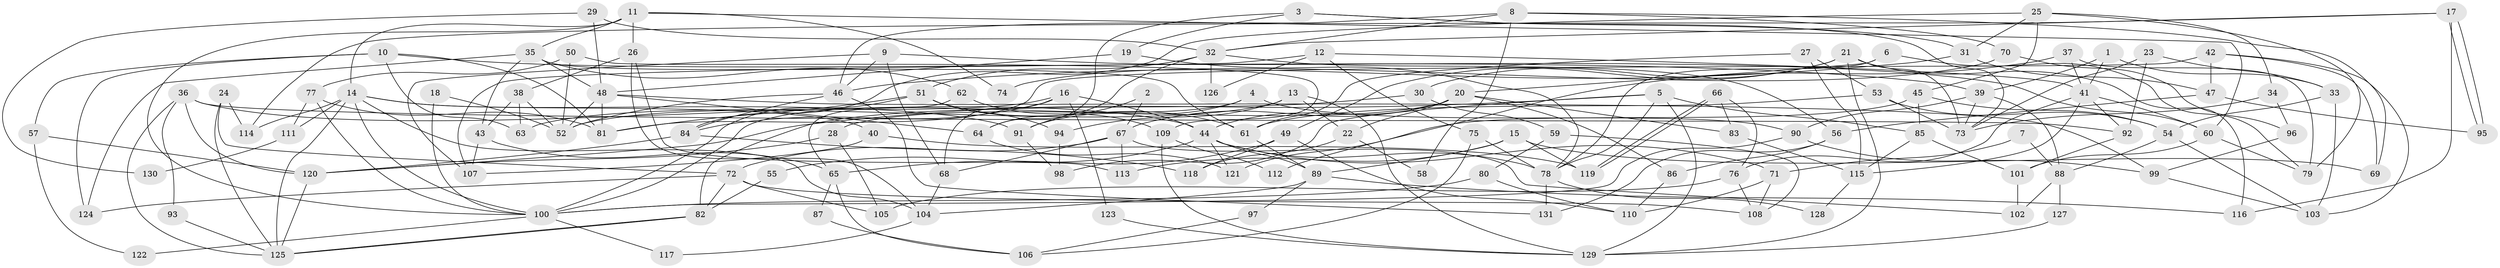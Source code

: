 // coarse degree distribution, {3: 0.11538461538461539, 6: 0.07692307692307693, 7: 0.1346153846153846, 4: 0.19230769230769232, 1: 0.038461538461538464, 8: 0.07692307692307693, 2: 0.1346153846153846, 5: 0.17307692307692307, 12: 0.019230769230769232, 15: 0.038461538461538464}
// Generated by graph-tools (version 1.1) at 2025/54/03/04/25 21:54:29]
// undirected, 131 vertices, 262 edges
graph export_dot {
graph [start="1"]
  node [color=gray90,style=filled];
  1;
  2;
  3;
  4;
  5;
  6;
  7;
  8;
  9;
  10;
  11;
  12;
  13;
  14;
  15;
  16;
  17;
  18;
  19;
  20;
  21;
  22;
  23;
  24;
  25;
  26;
  27;
  28;
  29;
  30;
  31;
  32;
  33;
  34;
  35;
  36;
  37;
  38;
  39;
  40;
  41;
  42;
  43;
  44;
  45;
  46;
  47;
  48;
  49;
  50;
  51;
  52;
  53;
  54;
  55;
  56;
  57;
  58;
  59;
  60;
  61;
  62;
  63;
  64;
  65;
  66;
  67;
  68;
  69;
  70;
  71;
  72;
  73;
  74;
  75;
  76;
  77;
  78;
  79;
  80;
  81;
  82;
  83;
  84;
  85;
  86;
  87;
  88;
  89;
  90;
  91;
  92;
  93;
  94;
  95;
  96;
  97;
  98;
  99;
  100;
  101;
  102;
  103;
  104;
  105;
  106;
  107;
  108;
  109;
  110;
  111;
  112;
  113;
  114;
  115;
  116;
  117;
  118;
  119;
  120;
  121;
  122;
  123;
  124;
  125;
  126;
  127;
  128;
  129;
  130;
  131;
  1 -- 41;
  1 -- 39;
  1 -- 33;
  2 -- 67;
  2 -- 91;
  3 -- 19;
  3 -- 73;
  3 -- 31;
  3 -- 64;
  4 -- 90;
  4 -- 100;
  4 -- 91;
  5 -- 78;
  5 -- 120;
  5 -- 85;
  5 -- 98;
  5 -- 129;
  6 -- 20;
  6 -- 79;
  6 -- 78;
  7 -- 88;
  7 -- 71;
  8 -- 46;
  8 -- 32;
  8 -- 58;
  8 -- 69;
  8 -- 70;
  9 -- 46;
  9 -- 60;
  9 -- 68;
  9 -- 107;
  10 -- 39;
  10 -- 63;
  10 -- 57;
  10 -- 81;
  10 -- 124;
  11 -- 14;
  11 -- 35;
  11 -- 26;
  11 -- 60;
  11 -- 74;
  11 -- 100;
  12 -- 41;
  12 -- 107;
  12 -- 75;
  12 -- 126;
  13 -- 129;
  13 -- 94;
  13 -- 22;
  13 -- 52;
  14 -- 114;
  14 -- 125;
  14 -- 40;
  14 -- 91;
  14 -- 100;
  14 -- 104;
  14 -- 111;
  15 -- 69;
  15 -- 119;
  15 -- 89;
  15 -- 113;
  16 -- 84;
  16 -- 68;
  16 -- 44;
  16 -- 63;
  16 -- 123;
  17 -- 95;
  17 -- 95;
  17 -- 116;
  17 -- 32;
  17 -- 114;
  18 -- 100;
  18 -- 52;
  19 -- 78;
  19 -- 48;
  20 -- 67;
  20 -- 44;
  20 -- 22;
  20 -- 28;
  20 -- 83;
  20 -- 86;
  21 -- 30;
  21 -- 129;
  21 -- 49;
  21 -- 73;
  21 -- 116;
  22 -- 58;
  22 -- 118;
  23 -- 73;
  23 -- 92;
  23 -- 33;
  24 -- 125;
  24 -- 72;
  24 -- 114;
  25 -- 84;
  25 -- 45;
  25 -- 31;
  25 -- 34;
  25 -- 79;
  26 -- 104;
  26 -- 38;
  26 -- 113;
  27 -- 53;
  27 -- 61;
  27 -- 115;
  28 -- 105;
  28 -- 120;
  29 -- 48;
  29 -- 32;
  29 -- 130;
  30 -- 82;
  30 -- 59;
  31 -- 46;
  31 -- 47;
  32 -- 51;
  32 -- 56;
  32 -- 64;
  32 -- 126;
  33 -- 54;
  33 -- 103;
  34 -- 73;
  34 -- 96;
  35 -- 61;
  35 -- 48;
  35 -- 43;
  35 -- 62;
  35 -- 124;
  36 -- 44;
  36 -- 125;
  36 -- 92;
  36 -- 93;
  36 -- 120;
  37 -- 79;
  37 -- 41;
  37 -- 112;
  38 -- 52;
  38 -- 43;
  38 -- 63;
  39 -- 88;
  39 -- 90;
  39 -- 73;
  40 -- 107;
  40 -- 119;
  41 -- 115;
  41 -- 92;
  41 -- 60;
  41 -- 76;
  42 -- 47;
  42 -- 103;
  42 -- 69;
  42 -- 81;
  43 -- 65;
  43 -- 107;
  44 -- 89;
  44 -- 55;
  44 -- 71;
  44 -- 78;
  44 -- 121;
  45 -- 121;
  45 -- 85;
  45 -- 54;
  46 -- 52;
  46 -- 84;
  46 -- 131;
  47 -- 56;
  47 -- 95;
  48 -- 64;
  48 -- 81;
  48 -- 52;
  48 -- 99;
  49 -- 118;
  49 -- 65;
  49 -- 110;
  50 -- 77;
  50 -- 52;
  50 -- 109;
  51 -- 81;
  51 -- 100;
  51 -- 61;
  51 -- 94;
  53 -- 73;
  53 -- 54;
  53 -- 61;
  54 -- 88;
  54 -- 103;
  55 -- 82;
  56 -- 131;
  56 -- 86;
  57 -- 120;
  57 -- 122;
  59 -- 80;
  59 -- 108;
  60 -- 79;
  60 -- 101;
  61 -- 89;
  62 -- 65;
  62 -- 109;
  64 -- 121;
  65 -- 87;
  65 -- 106;
  66 -- 119;
  66 -- 119;
  66 -- 76;
  66 -- 83;
  67 -- 68;
  67 -- 113;
  67 -- 72;
  67 -- 102;
  68 -- 104;
  70 -- 96;
  70 -- 74;
  71 -- 110;
  71 -- 108;
  72 -- 124;
  72 -- 82;
  72 -- 105;
  72 -- 108;
  75 -- 78;
  75 -- 106;
  76 -- 108;
  76 -- 105;
  77 -- 100;
  77 -- 81;
  77 -- 111;
  78 -- 128;
  78 -- 131;
  80 -- 100;
  80 -- 110;
  82 -- 125;
  82 -- 125;
  83 -- 115;
  84 -- 120;
  84 -- 118;
  85 -- 115;
  85 -- 101;
  86 -- 110;
  87 -- 106;
  88 -- 102;
  88 -- 127;
  89 -- 97;
  89 -- 104;
  89 -- 116;
  90 -- 100;
  90 -- 99;
  91 -- 98;
  92 -- 101;
  93 -- 125;
  94 -- 98;
  96 -- 99;
  97 -- 106;
  99 -- 103;
  100 -- 117;
  100 -- 122;
  101 -- 102;
  104 -- 117;
  109 -- 112;
  109 -- 129;
  111 -- 130;
  115 -- 128;
  120 -- 125;
  123 -- 129;
  127 -- 129;
}
